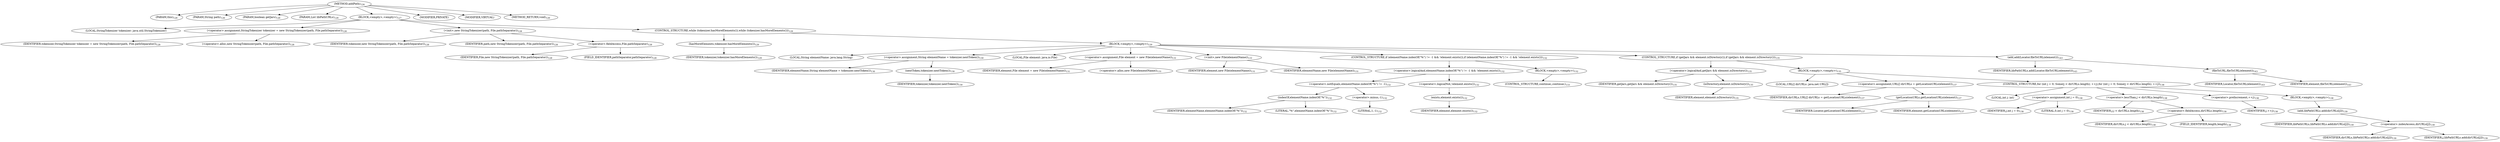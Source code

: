 digraph "addPath" {  
"132" [label = <(METHOD,addPath)<SUB>126</SUB>> ]
"133" [label = <(PARAM,this)<SUB>126</SUB>> ]
"134" [label = <(PARAM,String path)<SUB>126</SUB>> ]
"135" [label = <(PARAM,boolean getJars)<SUB>126</SUB>> ]
"136" [label = <(PARAM,List libPathURLs)<SUB>126</SUB>> ]
"137" [label = <(BLOCK,&lt;empty&gt;,&lt;empty&gt;)<SUB>127</SUB>> ]
"6" [label = <(LOCAL,StringTokenizer tokenizer: java.util.StringTokenizer)> ]
"138" [label = <(&lt;operator&gt;.assignment,StringTokenizer tokenizer = new StringTokenizer(path, File.pathSeparator))<SUB>128</SUB>> ]
"139" [label = <(IDENTIFIER,tokenizer,StringTokenizer tokenizer = new StringTokenizer(path, File.pathSeparator))<SUB>128</SUB>> ]
"140" [label = <(&lt;operator&gt;.alloc,new StringTokenizer(path, File.pathSeparator))<SUB>128</SUB>> ]
"141" [label = <(&lt;init&gt;,new StringTokenizer(path, File.pathSeparator))<SUB>128</SUB>> ]
"5" [label = <(IDENTIFIER,tokenizer,new StringTokenizer(path, File.pathSeparator))<SUB>128</SUB>> ]
"142" [label = <(IDENTIFIER,path,new StringTokenizer(path, File.pathSeparator))<SUB>128</SUB>> ]
"143" [label = <(&lt;operator&gt;.fieldAccess,File.pathSeparator)<SUB>128</SUB>> ]
"144" [label = <(IDENTIFIER,File,new StringTokenizer(path, File.pathSeparator))<SUB>128</SUB>> ]
"145" [label = <(FIELD_IDENTIFIER,pathSeparator,pathSeparator)<SUB>128</SUB>> ]
"146" [label = <(CONTROL_STRUCTURE,while (tokenizer.hasMoreElements()),while (tokenizer.hasMoreElements()))<SUB>129</SUB>> ]
"147" [label = <(hasMoreElements,tokenizer.hasMoreElements())<SUB>129</SUB>> ]
"148" [label = <(IDENTIFIER,tokenizer,tokenizer.hasMoreElements())<SUB>129</SUB>> ]
"149" [label = <(BLOCK,&lt;empty&gt;,&lt;empty&gt;)<SUB>129</SUB>> ]
"150" [label = <(LOCAL,String elementName: java.lang.String)> ]
"151" [label = <(&lt;operator&gt;.assignment,String elementName = tokenizer.nextToken())<SUB>130</SUB>> ]
"152" [label = <(IDENTIFIER,elementName,String elementName = tokenizer.nextToken())<SUB>130</SUB>> ]
"153" [label = <(nextToken,tokenizer.nextToken())<SUB>130</SUB>> ]
"154" [label = <(IDENTIFIER,tokenizer,tokenizer.nextToken())<SUB>130</SUB>> ]
"8" [label = <(LOCAL,File element: java.io.File)> ]
"155" [label = <(&lt;operator&gt;.assignment,File element = new File(elementName))<SUB>131</SUB>> ]
"156" [label = <(IDENTIFIER,element,File element = new File(elementName))<SUB>131</SUB>> ]
"157" [label = <(&lt;operator&gt;.alloc,new File(elementName))<SUB>131</SUB>> ]
"158" [label = <(&lt;init&gt;,new File(elementName))<SUB>131</SUB>> ]
"7" [label = <(IDENTIFIER,element,new File(elementName))<SUB>131</SUB>> ]
"159" [label = <(IDENTIFIER,elementName,new File(elementName))<SUB>131</SUB>> ]
"160" [label = <(CONTROL_STRUCTURE,if (elementName.indexOf(&quot;%&quot;) != -1 &amp;&amp; !element.exists()),if (elementName.indexOf(&quot;%&quot;) != -1 &amp;&amp; !element.exists()))<SUB>132</SUB>> ]
"161" [label = <(&lt;operator&gt;.logicalAnd,elementName.indexOf(&quot;%&quot;) != -1 &amp;&amp; !element.exists())<SUB>132</SUB>> ]
"162" [label = <(&lt;operator&gt;.notEquals,elementName.indexOf(&quot;%&quot;) != -1)<SUB>132</SUB>> ]
"163" [label = <(indexOf,elementName.indexOf(&quot;%&quot;))<SUB>132</SUB>> ]
"164" [label = <(IDENTIFIER,elementName,elementName.indexOf(&quot;%&quot;))<SUB>132</SUB>> ]
"165" [label = <(LITERAL,&quot;%&quot;,elementName.indexOf(&quot;%&quot;))<SUB>132</SUB>> ]
"166" [label = <(&lt;operator&gt;.minus,-1)<SUB>132</SUB>> ]
"167" [label = <(LITERAL,1,-1)<SUB>132</SUB>> ]
"168" [label = <(&lt;operator&gt;.logicalNot,!element.exists())<SUB>132</SUB>> ]
"169" [label = <(exists,element.exists())<SUB>132</SUB>> ]
"170" [label = <(IDENTIFIER,element,element.exists())<SUB>132</SUB>> ]
"171" [label = <(BLOCK,&lt;empty&gt;,&lt;empty&gt;)<SUB>132</SUB>> ]
"172" [label = <(CONTROL_STRUCTURE,continue;,continue;)<SUB>133</SUB>> ]
"173" [label = <(CONTROL_STRUCTURE,if (getJars &amp;&amp; element.isDirectory()),if (getJars &amp;&amp; element.isDirectory()))<SUB>135</SUB>> ]
"174" [label = <(&lt;operator&gt;.logicalAnd,getJars &amp;&amp; element.isDirectory())<SUB>135</SUB>> ]
"175" [label = <(IDENTIFIER,getJars,getJars &amp;&amp; element.isDirectory())<SUB>135</SUB>> ]
"176" [label = <(isDirectory,element.isDirectory())<SUB>135</SUB>> ]
"177" [label = <(IDENTIFIER,element,element.isDirectory())<SUB>135</SUB>> ]
"178" [label = <(BLOCK,&lt;empty&gt;,&lt;empty&gt;)<SUB>135</SUB>> ]
"179" [label = <(LOCAL,URL[] dirURLs: java.net.URL[])> ]
"180" [label = <(&lt;operator&gt;.assignment,URL[] dirURLs = getLocationURLs(element))<SUB>137</SUB>> ]
"181" [label = <(IDENTIFIER,dirURLs,URL[] dirURLs = getLocationURLs(element))<SUB>137</SUB>> ]
"182" [label = <(getLocationURLs,getLocationURLs(element))<SUB>137</SUB>> ]
"183" [label = <(IDENTIFIER,Locator,getLocationURLs(element))<SUB>137</SUB>> ]
"184" [label = <(IDENTIFIER,element,getLocationURLs(element))<SUB>137</SUB>> ]
"185" [label = <(CONTROL_STRUCTURE,for (int j = 0; Some(j &lt; dirURLs.length); ++j),for (int j = 0; Some(j &lt; dirURLs.length); ++j))<SUB>138</SUB>> ]
"186" [label = <(LOCAL,int j: int)> ]
"187" [label = <(&lt;operator&gt;.assignment,int j = 0)<SUB>138</SUB>> ]
"188" [label = <(IDENTIFIER,j,int j = 0)<SUB>138</SUB>> ]
"189" [label = <(LITERAL,0,int j = 0)<SUB>138</SUB>> ]
"190" [label = <(&lt;operator&gt;.lessThan,j &lt; dirURLs.length)<SUB>138</SUB>> ]
"191" [label = <(IDENTIFIER,j,j &lt; dirURLs.length)<SUB>138</SUB>> ]
"192" [label = <(&lt;operator&gt;.fieldAccess,dirURLs.length)<SUB>138</SUB>> ]
"193" [label = <(IDENTIFIER,dirURLs,j &lt; dirURLs.length)<SUB>138</SUB>> ]
"194" [label = <(FIELD_IDENTIFIER,length,length)<SUB>138</SUB>> ]
"195" [label = <(&lt;operator&gt;.preIncrement,++j)<SUB>138</SUB>> ]
"196" [label = <(IDENTIFIER,j,++j)<SUB>138</SUB>> ]
"197" [label = <(BLOCK,&lt;empty&gt;,&lt;empty&gt;)<SUB>138</SUB>> ]
"198" [label = <(add,libPathURLs.add(dirURLs[j]))<SUB>139</SUB>> ]
"199" [label = <(IDENTIFIER,libPathURLs,libPathURLs.add(dirURLs[j]))<SUB>139</SUB>> ]
"200" [label = <(&lt;operator&gt;.indexAccess,dirURLs[j])<SUB>139</SUB>> ]
"201" [label = <(IDENTIFIER,dirURLs,libPathURLs.add(dirURLs[j]))<SUB>139</SUB>> ]
"202" [label = <(IDENTIFIER,j,libPathURLs.add(dirURLs[j]))<SUB>139</SUB>> ]
"203" [label = <(add,add(Locator.fileToURL(element)))<SUB>143</SUB>> ]
"204" [label = <(IDENTIFIER,libPathURLs,add(Locator.fileToURL(element)))<SUB>143</SUB>> ]
"205" [label = <(fileToURL,fileToURL(element))<SUB>143</SUB>> ]
"206" [label = <(IDENTIFIER,Locator,fileToURL(element))<SUB>143</SUB>> ]
"207" [label = <(IDENTIFIER,element,fileToURL(element))<SUB>143</SUB>> ]
"208" [label = <(MODIFIER,PRIVATE)> ]
"209" [label = <(MODIFIER,VIRTUAL)> ]
"210" [label = <(METHOD_RETURN,void)<SUB>126</SUB>> ]
  "132" -> "133" 
  "132" -> "134" 
  "132" -> "135" 
  "132" -> "136" 
  "132" -> "137" 
  "132" -> "208" 
  "132" -> "209" 
  "132" -> "210" 
  "137" -> "6" 
  "137" -> "138" 
  "137" -> "141" 
  "137" -> "146" 
  "138" -> "139" 
  "138" -> "140" 
  "141" -> "5" 
  "141" -> "142" 
  "141" -> "143" 
  "143" -> "144" 
  "143" -> "145" 
  "146" -> "147" 
  "146" -> "149" 
  "147" -> "148" 
  "149" -> "150" 
  "149" -> "151" 
  "149" -> "8" 
  "149" -> "155" 
  "149" -> "158" 
  "149" -> "160" 
  "149" -> "173" 
  "149" -> "203" 
  "151" -> "152" 
  "151" -> "153" 
  "153" -> "154" 
  "155" -> "156" 
  "155" -> "157" 
  "158" -> "7" 
  "158" -> "159" 
  "160" -> "161" 
  "160" -> "171" 
  "161" -> "162" 
  "161" -> "168" 
  "162" -> "163" 
  "162" -> "166" 
  "163" -> "164" 
  "163" -> "165" 
  "166" -> "167" 
  "168" -> "169" 
  "169" -> "170" 
  "171" -> "172" 
  "173" -> "174" 
  "173" -> "178" 
  "174" -> "175" 
  "174" -> "176" 
  "176" -> "177" 
  "178" -> "179" 
  "178" -> "180" 
  "178" -> "185" 
  "180" -> "181" 
  "180" -> "182" 
  "182" -> "183" 
  "182" -> "184" 
  "185" -> "186" 
  "185" -> "187" 
  "185" -> "190" 
  "185" -> "195" 
  "185" -> "197" 
  "187" -> "188" 
  "187" -> "189" 
  "190" -> "191" 
  "190" -> "192" 
  "192" -> "193" 
  "192" -> "194" 
  "195" -> "196" 
  "197" -> "198" 
  "198" -> "199" 
  "198" -> "200" 
  "200" -> "201" 
  "200" -> "202" 
  "203" -> "204" 
  "203" -> "205" 
  "205" -> "206" 
  "205" -> "207" 
}
